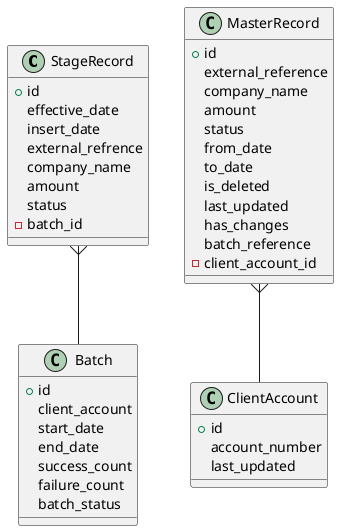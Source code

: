 @startuml ERD Design

class StageRecord {
    +id
    effective_date
    insert_date
    external_refrence
    company_name
    amount
    status
    -batch_id
}

class Batch {
    +id
    client_account
    start_date
    end_date
    success_count
    failure_count
    batch_status
}

class MasterRecord {
    +id
    external_reference
    company_name
    amount
    status
    from_date
    to_date
    is_deleted
    last_updated
    has_changes
    batch_reference
    -client_account_id
}

class ClientAccount {
    +id
    account_number
    last_updated
}

StageRecord }-- Batch
MasterRecord }-- ClientAccount

@enduml
